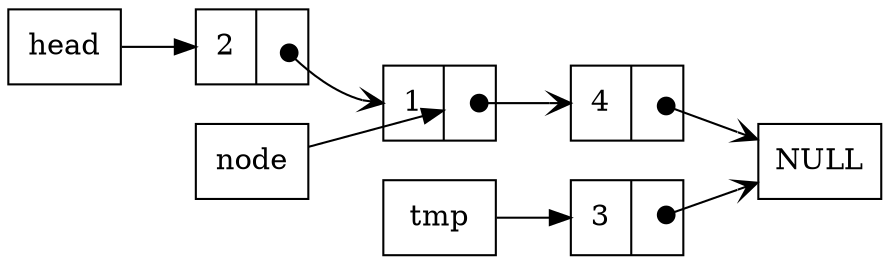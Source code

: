 digraph swap {
        rankdir=LR;
        node [shape=record];
        head [label= "head"];

        n1 [label="{ <data> 1 | <ref>  }"];
        n2 [label="{ <data> 2 | <ref>  }"];
        n3 [label="{ <data> 3 | <ref>  }"];
        n4 [label="{ <data> 4 | <ref>  }"];
        n [label="node"]
        t [label="tmp"]
        n -> n1:ref:c;
        t -> n3;
        head-> n2;

        n1:ref:c -> n4:data [arrowhead=vee, arrowtail=dot, dir=both, tailclip=false];
        n2:ref:c -> n1:data [arrowhead=vee, arrowtail=dot, dir=both, tailclip=false];
        n3:ref:c -> NULL [arrowhead=vee, arrowtail=dot, dir=both, tailclip=false];
        n4:ref:c -> NULL      [arrowhead=vee, arrowtail=dot, dir=both, tailclip=false];
}
